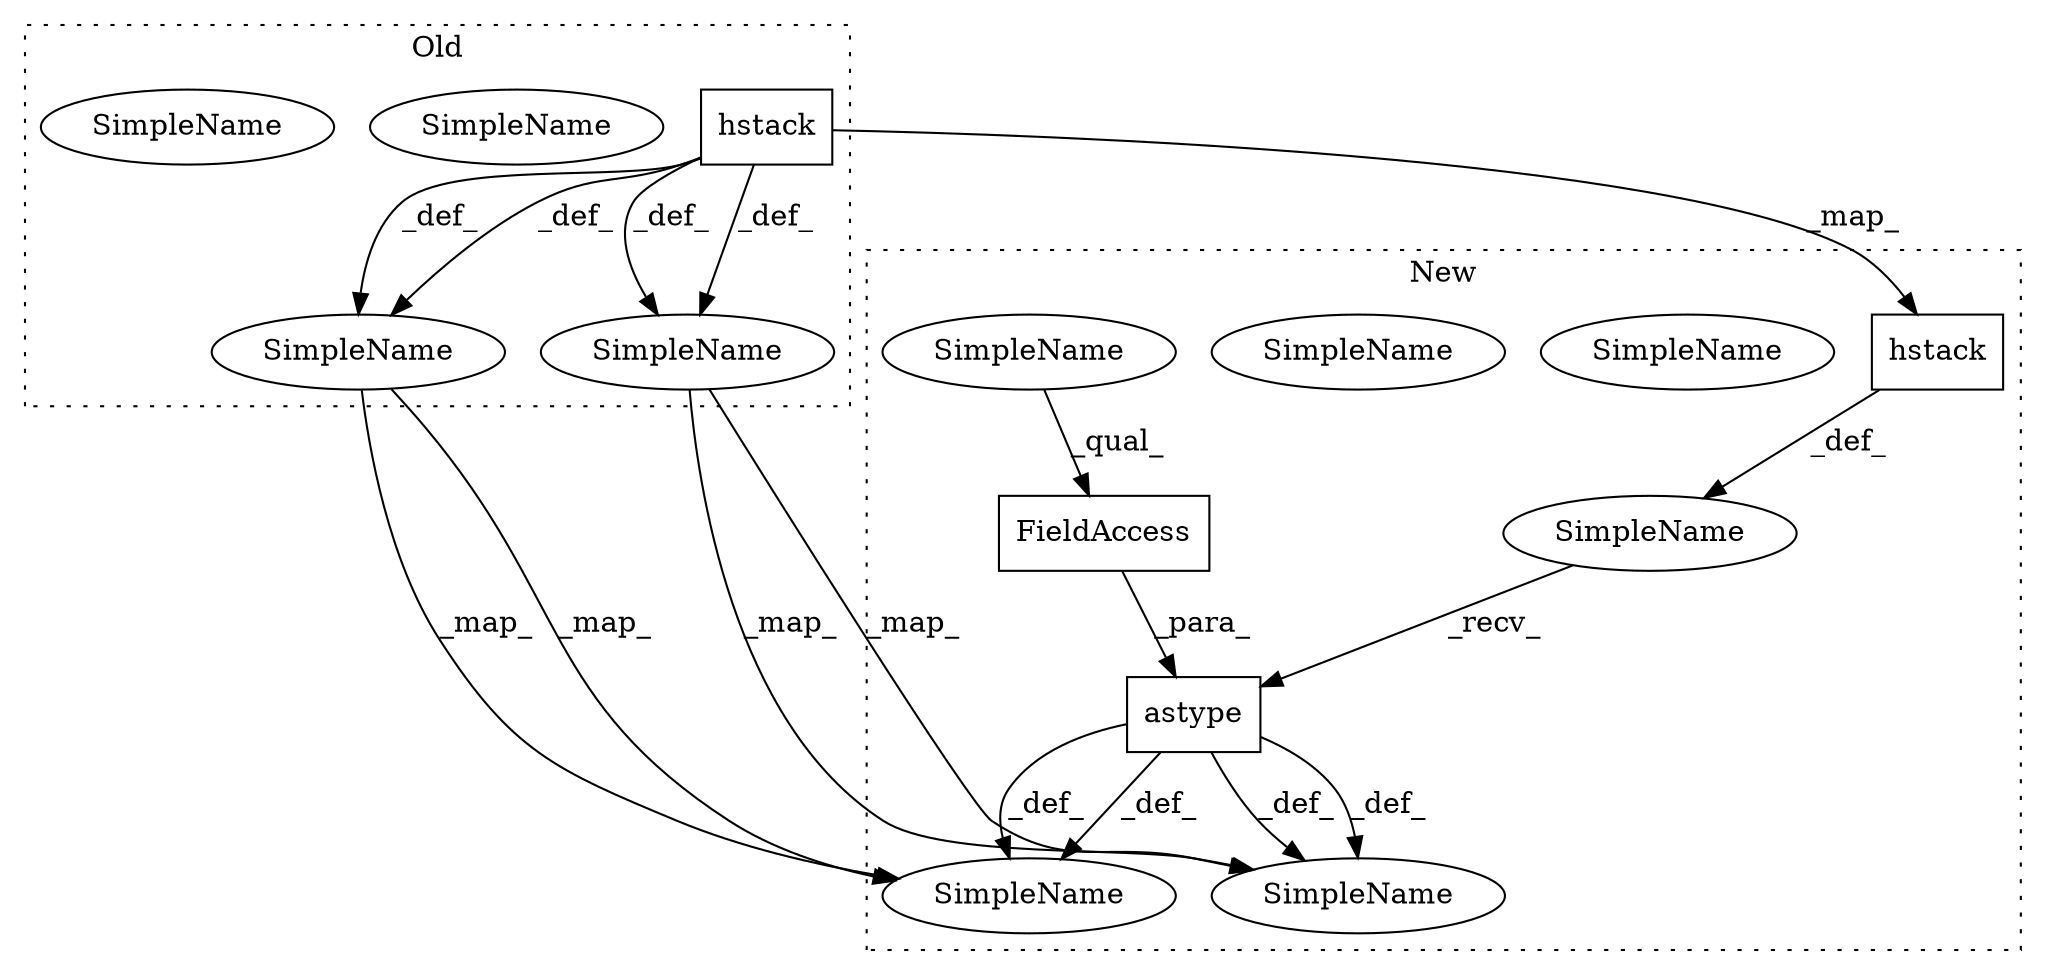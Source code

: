 digraph G {
subgraph cluster0 {
1 [label="hstack" a="32" s="7374,7491" l="12,2" shape="box"];
3 [label="SimpleName" a="42" s="7329" l="9" shape="ellipse"];
6 [label="SimpleName" a="42" s="7329" l="9" shape="ellipse"];
7 [label="SimpleName" a="42" s="7992" l="7" shape="ellipse"];
10 [label="SimpleName" a="42" s="7992" l="7" shape="ellipse"];
label = "Old";
style="dotted";
}
subgraph cluster1 {
2 [label="hstack" a="32" s="7394,7511" l="12,2" shape="box"];
4 [label="SimpleName" a="42" s="7349" l="9" shape="ellipse"];
5 [label="SimpleName" a="42" s="7349" l="9" shape="ellipse"];
8 [label="SimpleName" a="42" s="8032" l="7" shape="ellipse"];
9 [label="SimpleName" a="42" s="8032" l="7" shape="ellipse"];
11 [label="SimpleName" a="42" s="" l="" shape="ellipse"];
12 [label="astype" a="32" s="7514,7532" l="7,1" shape="box"];
13 [label="FieldAccess" a="22" s="7521" l="11" shape="box"];
14 [label="SimpleName" a="42" s="7521" l="5" shape="ellipse"];
label = "New";
style="dotted";
}
1 -> 6 [label="_def_"];
1 -> 6 [label="_def_"];
1 -> 10 [label="_def_"];
1 -> 10 [label="_def_"];
1 -> 2 [label="_map_"];
2 -> 11 [label="_def_"];
6 -> 5 [label="_map_"];
6 -> 5 [label="_map_"];
10 -> 9 [label="_map_"];
10 -> 9 [label="_map_"];
11 -> 12 [label="_recv_"];
12 -> 9 [label="_def_"];
12 -> 9 [label="_def_"];
12 -> 5 [label="_def_"];
12 -> 5 [label="_def_"];
13 -> 12 [label="_para_"];
14 -> 13 [label="_qual_"];
}
